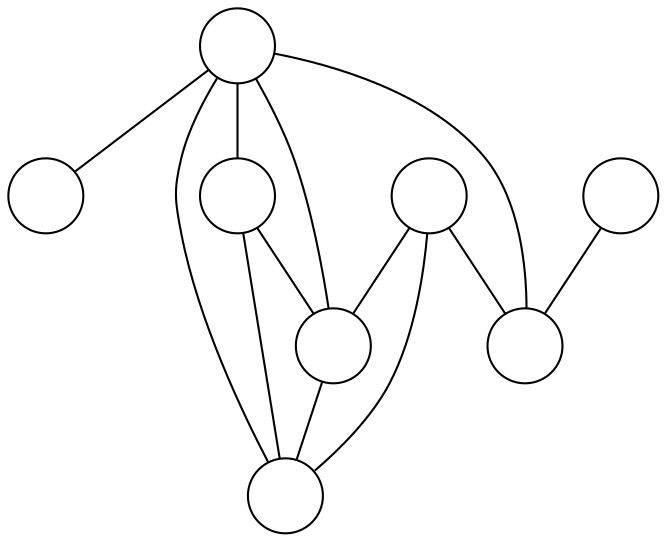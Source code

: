 graph G {
  node[label="", shape=circle]
  0;
  1;
  2;
  3;
  4;
  5;
  6;
  7;
  3 -- 0;
  4 -- 1;
  5 -- 0;
  5 -- 3;
  6 -- 0;
  6 -- 1;
  6 -- 3;
  7 -- 0;
  7 -- 1;
  7 -- 2;
  7 -- 3;
  7 -- 5;
}
